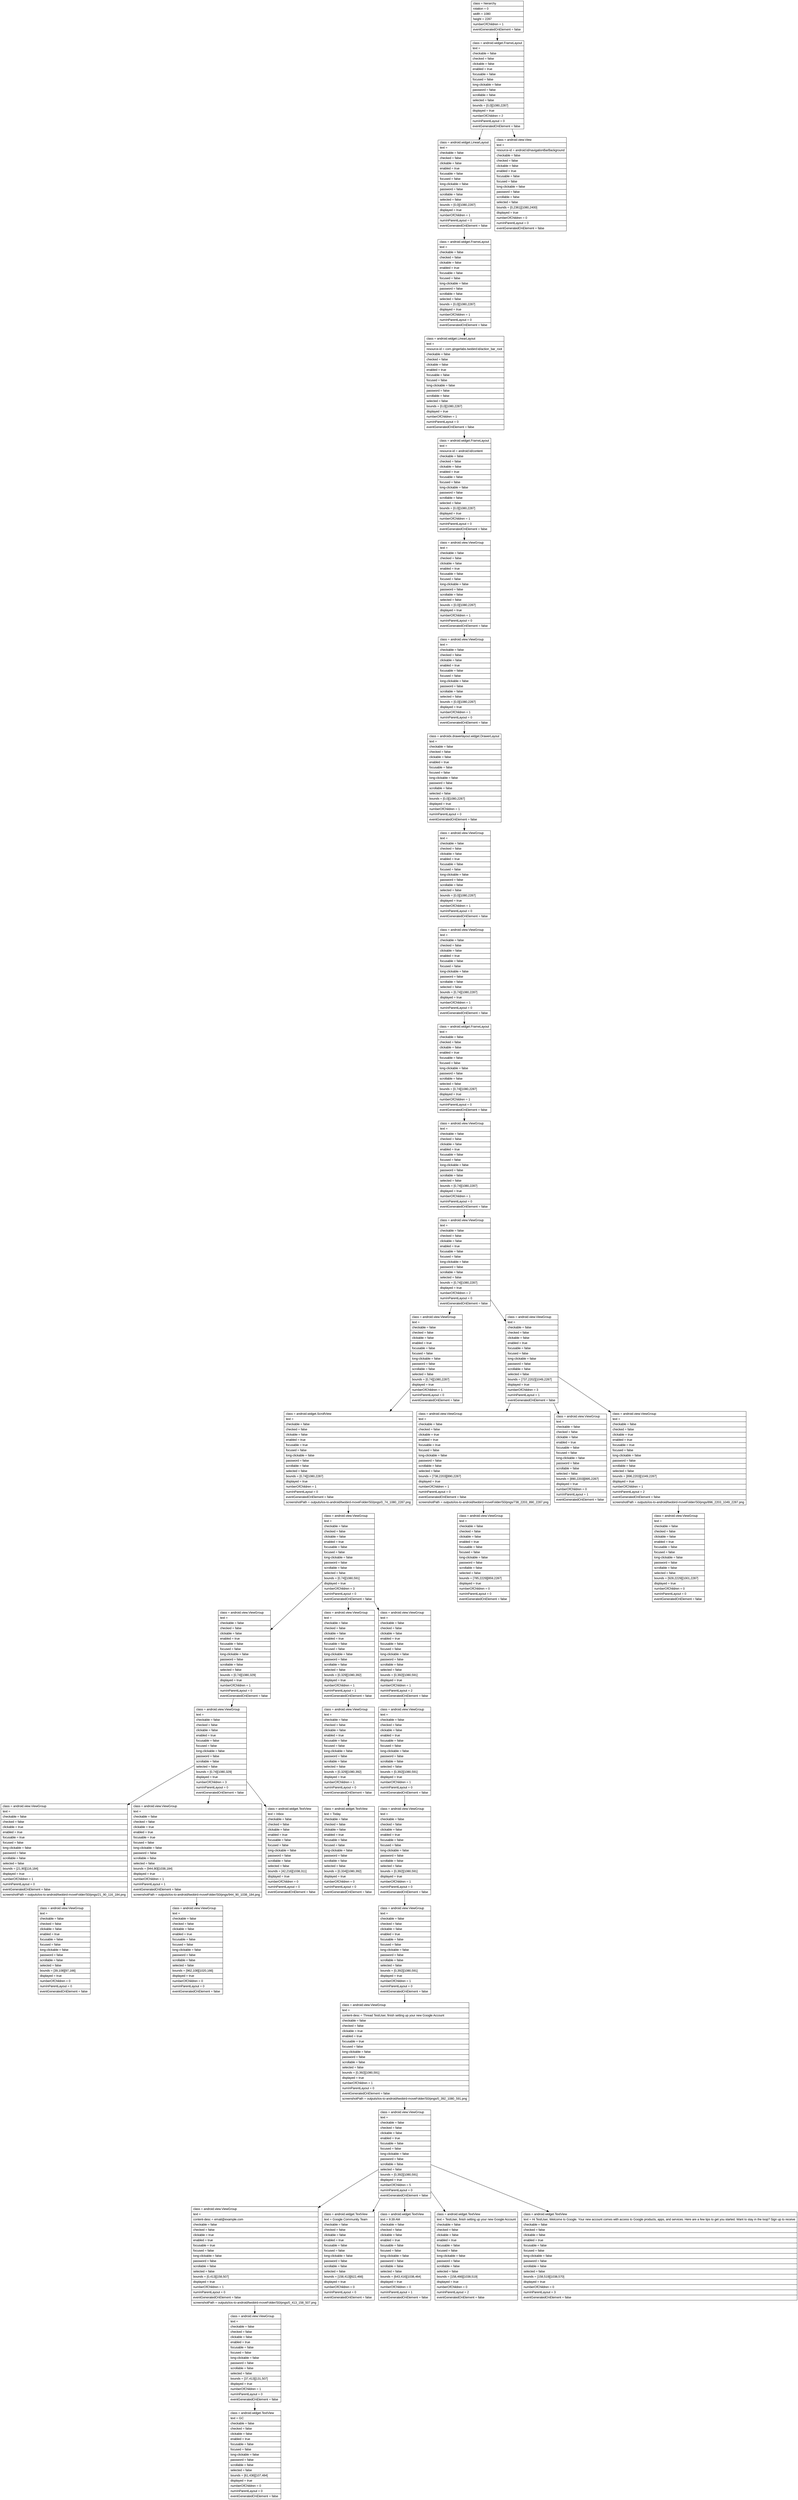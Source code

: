 digraph Layout {

	node [shape=record fontname=Arial];

	0	[label="{class = hierarchy\l|rotation = 0\l|width = 1080\l|height = 2287\l|numberOfChildren = 1\l|eventGeneratedOnElement = false \l}"]
	1	[label="{class = android.widget.FrameLayout\l|text = \l|checkable = false\l|checked = false\l|clickable = false\l|enabled = true\l|focusable = false\l|focused = false\l|long-clickable = false\l|password = false\l|scrollable = false\l|selected = false\l|bounds = [0,0][1080,2287]\l|displayed = true\l|numberOfChildren = 2\l|numInParentLayout = 0\l|eventGeneratedOnElement = false \l}"]
	2	[label="{class = android.widget.LinearLayout\l|text = \l|checkable = false\l|checked = false\l|clickable = false\l|enabled = true\l|focusable = false\l|focused = false\l|long-clickable = false\l|password = false\l|scrollable = false\l|selected = false\l|bounds = [0,0][1080,2287]\l|displayed = true\l|numberOfChildren = 1\l|numInParentLayout = 0\l|eventGeneratedOnElement = false \l}"]
	3	[label="{class = android.view.View\l|text = \l|resource-id = android:id/navigationBarBackground\l|checkable = false\l|checked = false\l|clickable = false\l|enabled = true\l|focusable = false\l|focused = false\l|long-clickable = false\l|password = false\l|scrollable = false\l|selected = false\l|bounds = [0,2361][1080,2400]\l|displayed = true\l|numberOfChildren = 0\l|numInParentLayout = 0\l|eventGeneratedOnElement = false \l}"]
	4	[label="{class = android.widget.FrameLayout\l|text = \l|checkable = false\l|checked = false\l|clickable = false\l|enabled = true\l|focusable = false\l|focused = false\l|long-clickable = false\l|password = false\l|scrollable = false\l|selected = false\l|bounds = [0,0][1080,2287]\l|displayed = true\l|numberOfChildren = 1\l|numInParentLayout = 0\l|eventGeneratedOnElement = false \l}"]
	5	[label="{class = android.widget.LinearLayout\l|text = \l|resource-id = com.gingerlabs.twobird:id/action_bar_root\l|checkable = false\l|checked = false\l|clickable = false\l|enabled = true\l|focusable = false\l|focused = false\l|long-clickable = false\l|password = false\l|scrollable = false\l|selected = false\l|bounds = [0,0][1080,2287]\l|displayed = true\l|numberOfChildren = 1\l|numInParentLayout = 0\l|eventGeneratedOnElement = false \l}"]
	6	[label="{class = android.widget.FrameLayout\l|text = \l|resource-id = android:id/content\l|checkable = false\l|checked = false\l|clickable = false\l|enabled = true\l|focusable = false\l|focused = false\l|long-clickable = false\l|password = false\l|scrollable = false\l|selected = false\l|bounds = [0,0][1080,2287]\l|displayed = true\l|numberOfChildren = 1\l|numInParentLayout = 0\l|eventGeneratedOnElement = false \l}"]
	7	[label="{class = android.view.ViewGroup\l|text = \l|checkable = false\l|checked = false\l|clickable = false\l|enabled = true\l|focusable = false\l|focused = false\l|long-clickable = false\l|password = false\l|scrollable = false\l|selected = false\l|bounds = [0,0][1080,2287]\l|displayed = true\l|numberOfChildren = 1\l|numInParentLayout = 0\l|eventGeneratedOnElement = false \l}"]
	8	[label="{class = android.view.ViewGroup\l|text = \l|checkable = false\l|checked = false\l|clickable = false\l|enabled = true\l|focusable = false\l|focused = false\l|long-clickable = false\l|password = false\l|scrollable = false\l|selected = false\l|bounds = [0,0][1080,2287]\l|displayed = true\l|numberOfChildren = 1\l|numInParentLayout = 0\l|eventGeneratedOnElement = false \l}"]
	9	[label="{class = androidx.drawerlayout.widget.DrawerLayout\l|text = \l|checkable = false\l|checked = false\l|clickable = false\l|enabled = true\l|focusable = false\l|focused = false\l|long-clickable = false\l|password = false\l|scrollable = false\l|selected = false\l|bounds = [0,0][1080,2287]\l|displayed = true\l|numberOfChildren = 1\l|numInParentLayout = 0\l|eventGeneratedOnElement = false \l}"]
	10	[label="{class = android.view.ViewGroup\l|text = \l|checkable = false\l|checked = false\l|clickable = false\l|enabled = true\l|focusable = false\l|focused = false\l|long-clickable = false\l|password = false\l|scrollable = false\l|selected = false\l|bounds = [0,0][1080,2287]\l|displayed = true\l|numberOfChildren = 1\l|numInParentLayout = 0\l|eventGeneratedOnElement = false \l}"]
	11	[label="{class = android.view.ViewGroup\l|text = \l|checkable = false\l|checked = false\l|clickable = false\l|enabled = true\l|focusable = false\l|focused = false\l|long-clickable = false\l|password = false\l|scrollable = false\l|selected = false\l|bounds = [0,74][1080,2287]\l|displayed = true\l|numberOfChildren = 1\l|numInParentLayout = 0\l|eventGeneratedOnElement = false \l}"]
	12	[label="{class = android.widget.FrameLayout\l|text = \l|checkable = false\l|checked = false\l|clickable = false\l|enabled = true\l|focusable = false\l|focused = false\l|long-clickable = false\l|password = false\l|scrollable = false\l|selected = false\l|bounds = [0,74][1080,2287]\l|displayed = true\l|numberOfChildren = 1\l|numInParentLayout = 0\l|eventGeneratedOnElement = false \l}"]
	13	[label="{class = android.view.ViewGroup\l|text = \l|checkable = false\l|checked = false\l|clickable = false\l|enabled = true\l|focusable = false\l|focused = false\l|long-clickable = false\l|password = false\l|scrollable = false\l|selected = false\l|bounds = [0,74][1080,2287]\l|displayed = true\l|numberOfChildren = 1\l|numInParentLayout = 0\l|eventGeneratedOnElement = false \l}"]
	14	[label="{class = android.view.ViewGroup\l|text = \l|checkable = false\l|checked = false\l|clickable = false\l|enabled = true\l|focusable = false\l|focused = false\l|long-clickable = false\l|password = false\l|scrollable = false\l|selected = false\l|bounds = [0,74][1080,2287]\l|displayed = true\l|numberOfChildren = 2\l|numInParentLayout = 0\l|eventGeneratedOnElement = false \l}"]
	15	[label="{class = android.view.ViewGroup\l|text = \l|checkable = false\l|checked = false\l|clickable = false\l|enabled = true\l|focusable = false\l|focused = false\l|long-clickable = false\l|password = false\l|scrollable = false\l|selected = false\l|bounds = [0,74][1080,2287]\l|displayed = true\l|numberOfChildren = 1\l|numInParentLayout = 0\l|eventGeneratedOnElement = false \l}"]
	16	[label="{class = android.view.ViewGroup\l|text = \l|checkable = false\l|checked = false\l|clickable = false\l|enabled = true\l|focusable = false\l|focused = false\l|long-clickable = false\l|password = false\l|scrollable = false\l|selected = false\l|bounds = [737,2202][1049,2287]\l|displayed = true\l|numberOfChildren = 3\l|numInParentLayout = 1\l|eventGeneratedOnElement = false \l}"]
	17	[label="{class = android.widget.ScrollView\l|text = \l|checkable = false\l|checked = false\l|clickable = false\l|enabled = true\l|focusable = true\l|focused = false\l|long-clickable = false\l|password = false\l|scrollable = false\l|selected = false\l|bounds = [0,74][1080,2287]\l|displayed = true\l|numberOfChildren = 1\l|numInParentLayout = 0\l|eventGeneratedOnElement = false \l|screenshotPath = outputs/ios-to-android/twobird-moveFolder/S0/pngs/0_74_1080_2287.png\l}"]
	18	[label="{class = android.view.ViewGroup\l|text = \l|checkable = false\l|checked = false\l|clickable = true\l|enabled = true\l|focusable = true\l|focused = false\l|long-clickable = false\l|password = false\l|scrollable = false\l|selected = false\l|bounds = [738,2203][890,2287]\l|displayed = true\l|numberOfChildren = 1\l|numInParentLayout = 0\l|eventGeneratedOnElement = false \l|screenshotPath = outputs/ios-to-android/twobird-moveFolder/S0/pngs/738_2203_890_2287.png\l}"]
	19	[label="{class = android.view.ViewGroup\l|text = \l|checkable = false\l|checked = false\l|clickable = false\l|enabled = true\l|focusable = false\l|focused = false\l|long-clickable = false\l|password = false\l|scrollable = false\l|selected = false\l|bounds = [890,2203][895,2287]\l|displayed = true\l|numberOfChildren = 0\l|numInParentLayout = 1\l|eventGeneratedOnElement = false \l}"]
	20	[label="{class = android.view.ViewGroup\l|text = \l|checkable = false\l|checked = false\l|clickable = true\l|enabled = true\l|focusable = true\l|focused = false\l|long-clickable = false\l|password = false\l|scrollable = false\l|selected = false\l|bounds = [896,2203][1049,2287]\l|displayed = true\l|numberOfChildren = 1\l|numInParentLayout = 2\l|eventGeneratedOnElement = false \l|screenshotPath = outputs/ios-to-android/twobird-moveFolder/S0/pngs/896_2203_1049_2287.png\l}"]
	21	[label="{class = android.view.ViewGroup\l|text = \l|checkable = false\l|checked = false\l|clickable = false\l|enabled = true\l|focusable = false\l|focused = false\l|long-clickable = false\l|password = false\l|scrollable = false\l|selected = false\l|bounds = [0,74][1080,591]\l|displayed = true\l|numberOfChildren = 3\l|numInParentLayout = 0\l|eventGeneratedOnElement = false \l}"]
	22	[label="{class = android.view.ViewGroup\l|text = \l|checkable = false\l|checked = false\l|clickable = false\l|enabled = true\l|focusable = false\l|focused = false\l|long-clickable = false\l|password = false\l|scrollable = false\l|selected = false\l|bounds = [785,2229][859,2287]\l|displayed = true\l|numberOfChildren = 0\l|numInParentLayout = 0\l|eventGeneratedOnElement = false \l}"]
	23	[label="{class = android.view.ViewGroup\l|text = \l|checkable = false\l|checked = false\l|clickable = false\l|enabled = true\l|focusable = false\l|focused = false\l|long-clickable = false\l|password = false\l|scrollable = false\l|selected = false\l|bounds = [928,2229][1001,2287]\l|displayed = true\l|numberOfChildren = 0\l|numInParentLayout = 0\l|eventGeneratedOnElement = false \l}"]
	24	[label="{class = android.view.ViewGroup\l|text = \l|checkable = false\l|checked = false\l|clickable = false\l|enabled = true\l|focusable = false\l|focused = false\l|long-clickable = false\l|password = false\l|scrollable = false\l|selected = false\l|bounds = [0,74][1080,329]\l|displayed = true\l|numberOfChildren = 1\l|numInParentLayout = 0\l|eventGeneratedOnElement = false \l}"]
	25	[label="{class = android.view.ViewGroup\l|text = \l|checkable = false\l|checked = false\l|clickable = false\l|enabled = true\l|focusable = false\l|focused = false\l|long-clickable = false\l|password = false\l|scrollable = false\l|selected = false\l|bounds = [0,329][1080,392]\l|displayed = true\l|numberOfChildren = 1\l|numInParentLayout = 1\l|eventGeneratedOnElement = false \l}"]
	26	[label="{class = android.view.ViewGroup\l|text = \l|checkable = false\l|checked = false\l|clickable = false\l|enabled = true\l|focusable = false\l|focused = false\l|long-clickable = false\l|password = false\l|scrollable = false\l|selected = false\l|bounds = [0,392][1080,591]\l|displayed = true\l|numberOfChildren = 1\l|numInParentLayout = 2\l|eventGeneratedOnElement = false \l}"]
	27	[label="{class = android.view.ViewGroup\l|text = \l|checkable = false\l|checked = false\l|clickable = false\l|enabled = true\l|focusable = false\l|focused = false\l|long-clickable = false\l|password = false\l|scrollable = false\l|selected = false\l|bounds = [0,74][1080,329]\l|displayed = true\l|numberOfChildren = 3\l|numInParentLayout = 0\l|eventGeneratedOnElement = false \l}"]
	28	[label="{class = android.view.ViewGroup\l|text = \l|checkable = false\l|checked = false\l|clickable = false\l|enabled = true\l|focusable = false\l|focused = false\l|long-clickable = false\l|password = false\l|scrollable = false\l|selected = false\l|bounds = [0,329][1080,392]\l|displayed = true\l|numberOfChildren = 1\l|numInParentLayout = 0\l|eventGeneratedOnElement = false \l}"]
	29	[label="{class = android.view.ViewGroup\l|text = \l|checkable = false\l|checked = false\l|clickable = false\l|enabled = true\l|focusable = false\l|focused = false\l|long-clickable = false\l|password = false\l|scrollable = false\l|selected = false\l|bounds = [0,392][1080,591]\l|displayed = true\l|numberOfChildren = 1\l|numInParentLayout = 0\l|eventGeneratedOnElement = false \l}"]
	30	[label="{class = android.view.ViewGroup\l|text = \l|checkable = false\l|checked = false\l|clickable = true\l|enabled = true\l|focusable = true\l|focused = false\l|long-clickable = false\l|password = false\l|scrollable = false\l|selected = false\l|bounds = [21,90][116,184]\l|displayed = true\l|numberOfChildren = 1\l|numInParentLayout = 0\l|eventGeneratedOnElement = false \l|screenshotPath = outputs/ios-to-android/twobird-moveFolder/S0/pngs/21_90_116_184.png\l}"]
	31	[label="{class = android.view.ViewGroup\l|text = \l|checkable = false\l|checked = false\l|clickable = true\l|enabled = true\l|focusable = true\l|focused = false\l|long-clickable = false\l|password = false\l|scrollable = false\l|selected = false\l|bounds = [944,90][1038,184]\l|displayed = true\l|numberOfChildren = 1\l|numInParentLayout = 1\l|eventGeneratedOnElement = false \l|screenshotPath = outputs/ios-to-android/twobird-moveFolder/S0/pngs/944_90_1038_184.png\l}"]
	32	[label="{class = android.widget.TextView\l|text = Inbox\l|checkable = false\l|checked = false\l|clickable = false\l|enabled = true\l|focusable = false\l|focused = false\l|long-clickable = false\l|password = false\l|scrollable = false\l|selected = false\l|bounds = [42,216][1038,311]\l|displayed = true\l|numberOfChildren = 0\l|numInParentLayout = 0\l|eventGeneratedOnElement = false \l}"]
	33	[label="{class = android.widget.TextView\l|text = Today\l|checkable = false\l|checked = false\l|clickable = false\l|enabled = true\l|focusable = false\l|focused = false\l|long-clickable = false\l|password = false\l|scrollable = false\l|selected = false\l|bounds = [0,334][1080,392]\l|displayed = true\l|numberOfChildren = 0\l|numInParentLayout = 0\l|eventGeneratedOnElement = false \l}"]
	34	[label="{class = android.view.ViewGroup\l|text = \l|checkable = false\l|checked = false\l|clickable = false\l|enabled = true\l|focusable = false\l|focused = false\l|long-clickable = false\l|password = false\l|scrollable = false\l|selected = false\l|bounds = [0,392][1080,591]\l|displayed = true\l|numberOfChildren = 1\l|numInParentLayout = 0\l|eventGeneratedOnElement = false \l}"]
	35	[label="{class = android.view.ViewGroup\l|text = \l|checkable = false\l|checked = false\l|clickable = false\l|enabled = true\l|focusable = false\l|focused = false\l|long-clickable = false\l|password = false\l|scrollable = false\l|selected = false\l|bounds = [39,108][97,166]\l|displayed = true\l|numberOfChildren = 0\l|numInParentLayout = 0\l|eventGeneratedOnElement = false \l}"]
	36	[label="{class = android.view.ViewGroup\l|text = \l|checkable = false\l|checked = false\l|clickable = false\l|enabled = true\l|focusable = false\l|focused = false\l|long-clickable = false\l|password = false\l|scrollable = false\l|selected = false\l|bounds = [962,108][1020,166]\l|displayed = true\l|numberOfChildren = 0\l|numInParentLayout = 0\l|eventGeneratedOnElement = false \l}"]
	37	[label="{class = android.view.ViewGroup\l|text = \l|checkable = false\l|checked = false\l|clickable = false\l|enabled = true\l|focusable = false\l|focused = false\l|long-clickable = false\l|password = false\l|scrollable = false\l|selected = false\l|bounds = [0,392][1080,591]\l|displayed = true\l|numberOfChildren = 1\l|numInParentLayout = 0\l|eventGeneratedOnElement = false \l}"]
	38	[label="{class = android.view.ViewGroup\l|text = \l|content-desc = Thread TestUser, finish setting up your new Google Account\l|checkable = false\l|checked = false\l|clickable = true\l|enabled = true\l|focusable = true\l|focused = false\l|long-clickable = false\l|password = false\l|scrollable = false\l|selected = false\l|bounds = [0,392][1080,591]\l|displayed = true\l|numberOfChildren = 1\l|numInParentLayout = 0\l|eventGeneratedOnElement = false \l|screenshotPath = outputs/ios-to-android/twobird-moveFolder/S0/pngs/0_392_1080_591.png\l}"]
	39	[label="{class = android.view.ViewGroup\l|text = \l|checkable = false\l|checked = false\l|clickable = false\l|enabled = true\l|focusable = false\l|focused = false\l|long-clickable = false\l|password = false\l|scrollable = false\l|selected = false\l|bounds = [0,392][1080,591]\l|displayed = true\l|numberOfChildren = 5\l|numInParentLayout = 0\l|eventGeneratedOnElement = false \l}"]
	40	[label="{class = android.view.ViewGroup\l|text = \l|content-desc = email@example.com\l|checkable = false\l|checked = false\l|clickable = true\l|enabled = true\l|focusable = true\l|focused = false\l|long-clickable = false\l|password = false\l|scrollable = false\l|selected = false\l|bounds = [0,413][158,507]\l|displayed = true\l|numberOfChildren = 1\l|numInParentLayout = 0\l|eventGeneratedOnElement = false \l|screenshotPath = outputs/ios-to-android/twobird-moveFolder/S0/pngs/0_413_158_507.png\l}"]
	41	[label="{class = android.widget.TextView\l|text = Google Community Team\l|checkable = false\l|checked = false\l|clickable = false\l|enabled = true\l|focusable = false\l|focused = false\l|long-clickable = false\l|password = false\l|scrollable = false\l|selected = false\l|bounds = [158,413][622,466]\l|displayed = true\l|numberOfChildren = 0\l|numInParentLayout = 0\l|eventGeneratedOnElement = false \l}"]
	42	[label="{class = android.widget.TextView\l|text = 9:39 AM\l|checkable = false\l|checked = false\l|clickable = false\l|enabled = true\l|focusable = false\l|focused = false\l|long-clickable = false\l|password = false\l|scrollable = false\l|selected = false\l|bounds = [643,416][1038,464]\l|displayed = true\l|numberOfChildren = 0\l|numInParentLayout = 1\l|eventGeneratedOnElement = false \l}"]
	43	[label="{class = android.widget.TextView\l|text = TestUser, finish setting up your new Google Account\l|checkable = false\l|checked = false\l|clickable = false\l|enabled = true\l|focusable = false\l|focused = false\l|long-clickable = false\l|password = false\l|scrollable = false\l|selected = false\l|bounds = [158,466][1038,519]\l|displayed = true\l|numberOfChildren = 0\l|numInParentLayout = 2\l|eventGeneratedOnElement = false \l}"]
	44	[label="{class = android.widget.TextView\l|text = Hi TestUser, Welcome to Google. Your new account comes with access to Google products, apps, and services. Here are a few tips to get you started. Want to stay in the loop? Sign up to receive\l|checkable = false\l|checked = false\l|clickable = false\l|enabled = true\l|focusable = false\l|focused = false\l|long-clickable = false\l|password = false\l|scrollable = false\l|selected = false\l|bounds = [158,519][1038,570]\l|displayed = true\l|numberOfChildren = 0\l|numInParentLayout = 3\l|eventGeneratedOnElement = false \l}"]
	45	[label="{class = android.view.ViewGroup\l|text = \l|checkable = false\l|checked = false\l|clickable = false\l|enabled = true\l|focusable = false\l|focused = false\l|long-clickable = false\l|password = false\l|scrollable = false\l|selected = false\l|bounds = [37,413][131,507]\l|displayed = true\l|numberOfChildren = 1\l|numInParentLayout = 0\l|eventGeneratedOnElement = false \l}"]
	46	[label="{class = android.widget.TextView\l|text = GC\l|checkable = false\l|checked = false\l|clickable = false\l|enabled = true\l|focusable = false\l|focused = false\l|long-clickable = false\l|password = false\l|scrollable = false\l|selected = false\l|bounds = [61,436][107,484]\l|displayed = true\l|numberOfChildren = 0\l|numInParentLayout = 0\l|eventGeneratedOnElement = false \l}"]


	0 -> 1
	1 -> 2
	1 -> 3
	2 -> 4
	4 -> 5
	5 -> 6
	6 -> 7
	7 -> 8
	8 -> 9
	9 -> 10
	10 -> 11
	11 -> 12
	12 -> 13
	13 -> 14
	14 -> 15
	14 -> 16
	15 -> 17
	16 -> 18
	16 -> 19
	16 -> 20
	17 -> 21
	18 -> 22
	20 -> 23
	21 -> 24
	21 -> 25
	21 -> 26
	24 -> 27
	25 -> 28
	26 -> 29
	27 -> 30
	27 -> 31
	27 -> 32
	28 -> 33
	29 -> 34
	30 -> 35
	31 -> 36
	34 -> 37
	37 -> 38
	38 -> 39
	39 -> 40
	39 -> 41
	39 -> 42
	39 -> 43
	39 -> 44
	40 -> 45
	45 -> 46


}